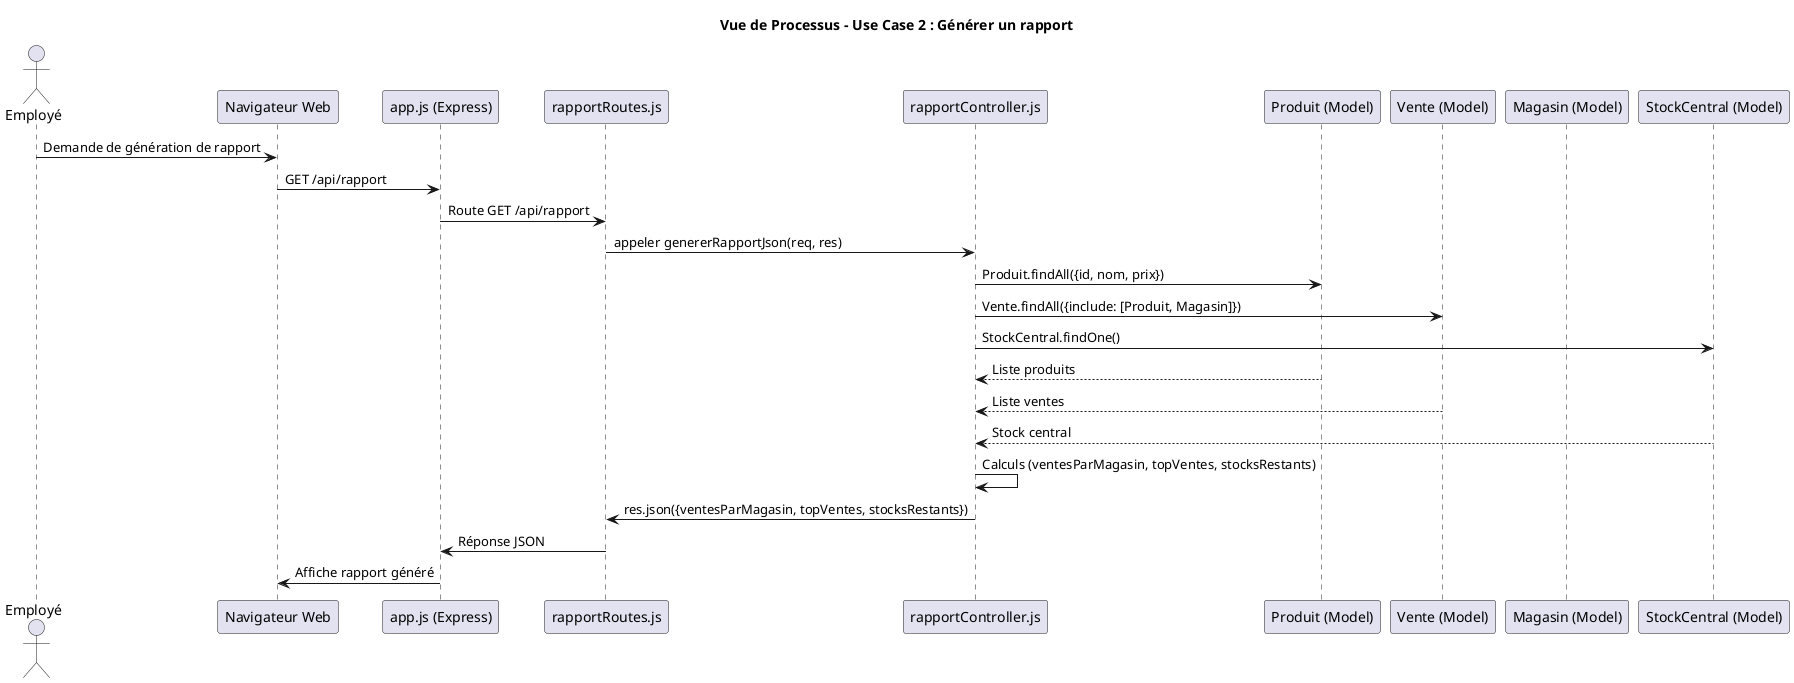 @startuml
title Vue de Processus – Use Case 2 : Générer un rapport

actor "Employé" as user
participant "Navigateur Web" as browser
participant "app.js (Express)" as app
participant "rapportRoutes.js" as route
participant "rapportController.js" as ctrl
participant "Produit (Model)" as produit
participant "Vente (Model)" as vente
participant "Magasin (Model)" as magasin
participant "StockCentral (Model)" as stockcentral

user -> browser : Demande de génération de rapport
browser -> app : GET /api/rapport
app -> route : Route GET /api/rapport
route -> ctrl : appeler genererRapportJson(req, res)
ctrl -> produit : Produit.findAll({id, nom, prix})
ctrl -> vente : Vente.findAll({include: [Produit, Magasin]})
ctrl -> stockcentral : StockCentral.findOne()
produit --> ctrl : Liste produits
vente --> ctrl : Liste ventes
stockcentral --> ctrl : Stock central

ctrl -> ctrl : Calculs (ventesParMagasin, topVentes, stocksRestants)
ctrl -> route : res.json({ventesParMagasin, topVentes, stocksRestants})
route -> app : Réponse JSON
app -> browser : Affiche rapport généré

@enduml